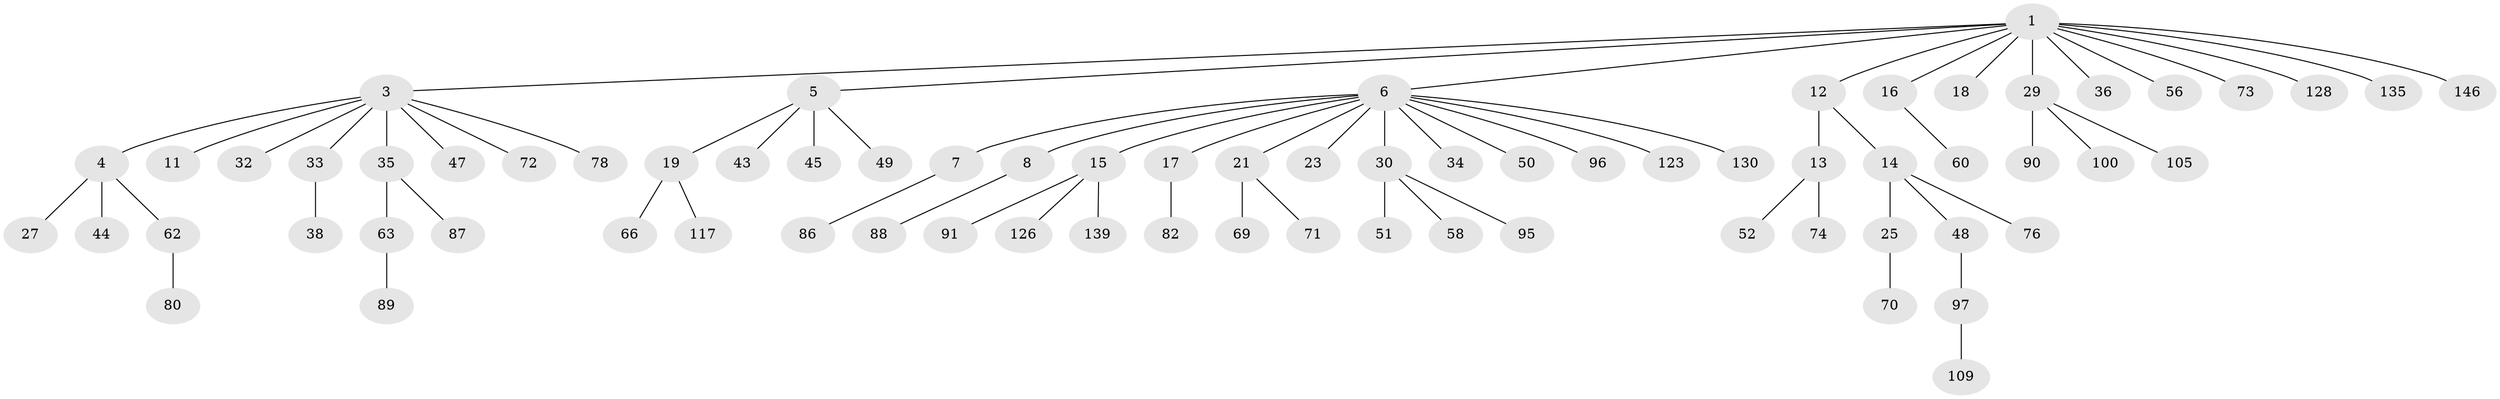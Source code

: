 // original degree distribution, {9: 0.006802721088435374, 6: 0.013605442176870748, 10: 0.006802721088435374, 4: 0.061224489795918366, 5: 0.013605442176870748, 13: 0.006802721088435374, 2: 0.2789115646258503, 3: 0.08163265306122448, 7: 0.006802721088435374, 1: 0.5238095238095238}
// Generated by graph-tools (version 1.1) at 2025/15/03/09/25 04:15:37]
// undirected, 73 vertices, 72 edges
graph export_dot {
graph [start="1"]
  node [color=gray90,style=filled];
  1 [super="+2"];
  3 [super="+59+9+28+79+10"];
  4 [super="+22"];
  5;
  6;
  7;
  8;
  11 [super="+124+64"];
  12;
  13 [super="+31+20+107+118+110"];
  14 [super="+26+114"];
  15;
  16;
  17;
  18 [super="+143"];
  19 [super="+57"];
  21 [super="+142"];
  23 [super="+67"];
  25 [super="+121"];
  27;
  29 [super="+40+111"];
  30 [super="+37+68+42"];
  32 [super="+92"];
  33;
  34;
  35 [super="+61"];
  36 [super="+46"];
  38 [super="+81"];
  43 [super="+55+65+83"];
  44;
  45;
  47 [super="+53"];
  48;
  49 [super="+75"];
  50;
  51;
  52;
  56 [super="+141"];
  58;
  60;
  62;
  63;
  66 [super="+127"];
  69;
  70 [super="+106+101+94"];
  71;
  72;
  73 [super="+116"];
  74 [super="+85"];
  76 [super="+99"];
  78;
  80;
  82;
  86;
  87;
  88;
  89;
  90;
  91;
  95;
  96 [super="+103+131+112"];
  97 [super="+98"];
  100 [super="+104"];
  105;
  109;
  117 [super="+133"];
  123;
  126;
  128 [super="+140"];
  130;
  135;
  139;
  146;
  1 -- 5;
  1 -- 6;
  1 -- 12;
  1 -- 16;
  1 -- 18;
  1 -- 36;
  1 -- 128;
  1 -- 146;
  1 -- 3;
  1 -- 135;
  1 -- 56;
  1 -- 73;
  1 -- 29;
  3 -- 4;
  3 -- 11;
  3 -- 72;
  3 -- 78;
  3 -- 47;
  3 -- 33;
  3 -- 35;
  3 -- 32;
  4 -- 27;
  4 -- 62;
  4 -- 44;
  5 -- 19;
  5 -- 43;
  5 -- 45;
  5 -- 49;
  6 -- 7;
  6 -- 8;
  6 -- 15;
  6 -- 17;
  6 -- 21;
  6 -- 23;
  6 -- 30;
  6 -- 34;
  6 -- 50;
  6 -- 96;
  6 -- 123;
  6 -- 130;
  7 -- 86;
  8 -- 88;
  12 -- 13;
  12 -- 14;
  13 -- 52;
  13 -- 74;
  14 -- 25;
  14 -- 48;
  14 -- 76;
  15 -- 91;
  15 -- 126;
  15 -- 139;
  16 -- 60;
  17 -- 82;
  19 -- 66;
  19 -- 117;
  21 -- 69;
  21 -- 71;
  25 -- 70;
  29 -- 105;
  29 -- 90;
  29 -- 100;
  30 -- 51;
  30 -- 58;
  30 -- 95;
  33 -- 38;
  35 -- 87;
  35 -- 63;
  48 -- 97;
  62 -- 80;
  63 -- 89;
  97 -- 109;
}
